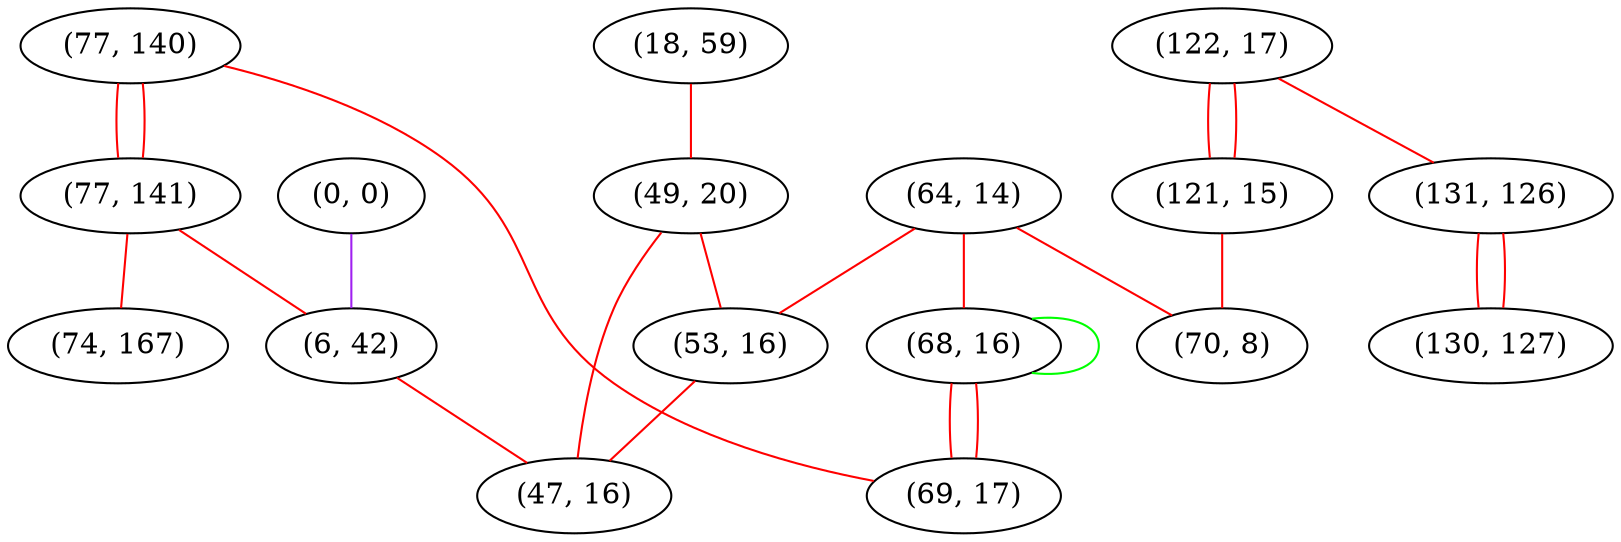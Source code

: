 graph "" {
"(77, 140)";
"(0, 0)";
"(77, 141)";
"(122, 17)";
"(74, 167)";
"(64, 14)";
"(6, 42)";
"(18, 59)";
"(49, 20)";
"(68, 16)";
"(131, 126)";
"(69, 17)";
"(53, 16)";
"(121, 15)";
"(47, 16)";
"(130, 127)";
"(70, 8)";
"(77, 140)" -- "(69, 17)"  [color=red, key=0, weight=1];
"(77, 140)" -- "(77, 141)"  [color=red, key=0, weight=1];
"(77, 140)" -- "(77, 141)"  [color=red, key=1, weight=1];
"(0, 0)" -- "(6, 42)"  [color=purple, key=0, weight=4];
"(77, 141)" -- "(74, 167)"  [color=red, key=0, weight=1];
"(77, 141)" -- "(6, 42)"  [color=red, key=0, weight=1];
"(122, 17)" -- "(131, 126)"  [color=red, key=0, weight=1];
"(122, 17)" -- "(121, 15)"  [color=red, key=0, weight=1];
"(122, 17)" -- "(121, 15)"  [color=red, key=1, weight=1];
"(64, 14)" -- "(70, 8)"  [color=red, key=0, weight=1];
"(64, 14)" -- "(53, 16)"  [color=red, key=0, weight=1];
"(64, 14)" -- "(68, 16)"  [color=red, key=0, weight=1];
"(6, 42)" -- "(47, 16)"  [color=red, key=0, weight=1];
"(18, 59)" -- "(49, 20)"  [color=red, key=0, weight=1];
"(49, 20)" -- "(47, 16)"  [color=red, key=0, weight=1];
"(49, 20)" -- "(53, 16)"  [color=red, key=0, weight=1];
"(68, 16)" -- "(68, 16)"  [color=green, key=0, weight=2];
"(68, 16)" -- "(69, 17)"  [color=red, key=0, weight=1];
"(68, 16)" -- "(69, 17)"  [color=red, key=1, weight=1];
"(131, 126)" -- "(130, 127)"  [color=red, key=0, weight=1];
"(131, 126)" -- "(130, 127)"  [color=red, key=1, weight=1];
"(53, 16)" -- "(47, 16)"  [color=red, key=0, weight=1];
"(121, 15)" -- "(70, 8)"  [color=red, key=0, weight=1];
}
